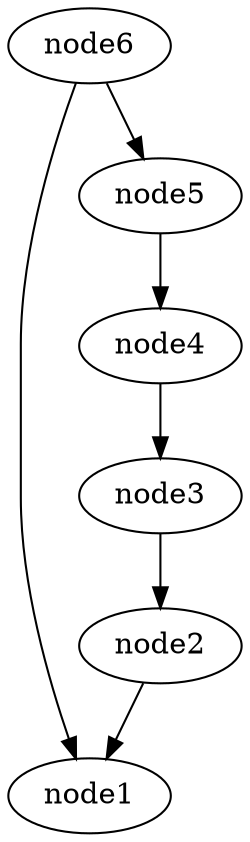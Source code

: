 digraph parallel1x4r {
name=parallel1x4r
node6 -> node1
node6 -> node5 -> node4 ->node3 -> node2 -> node1
}
